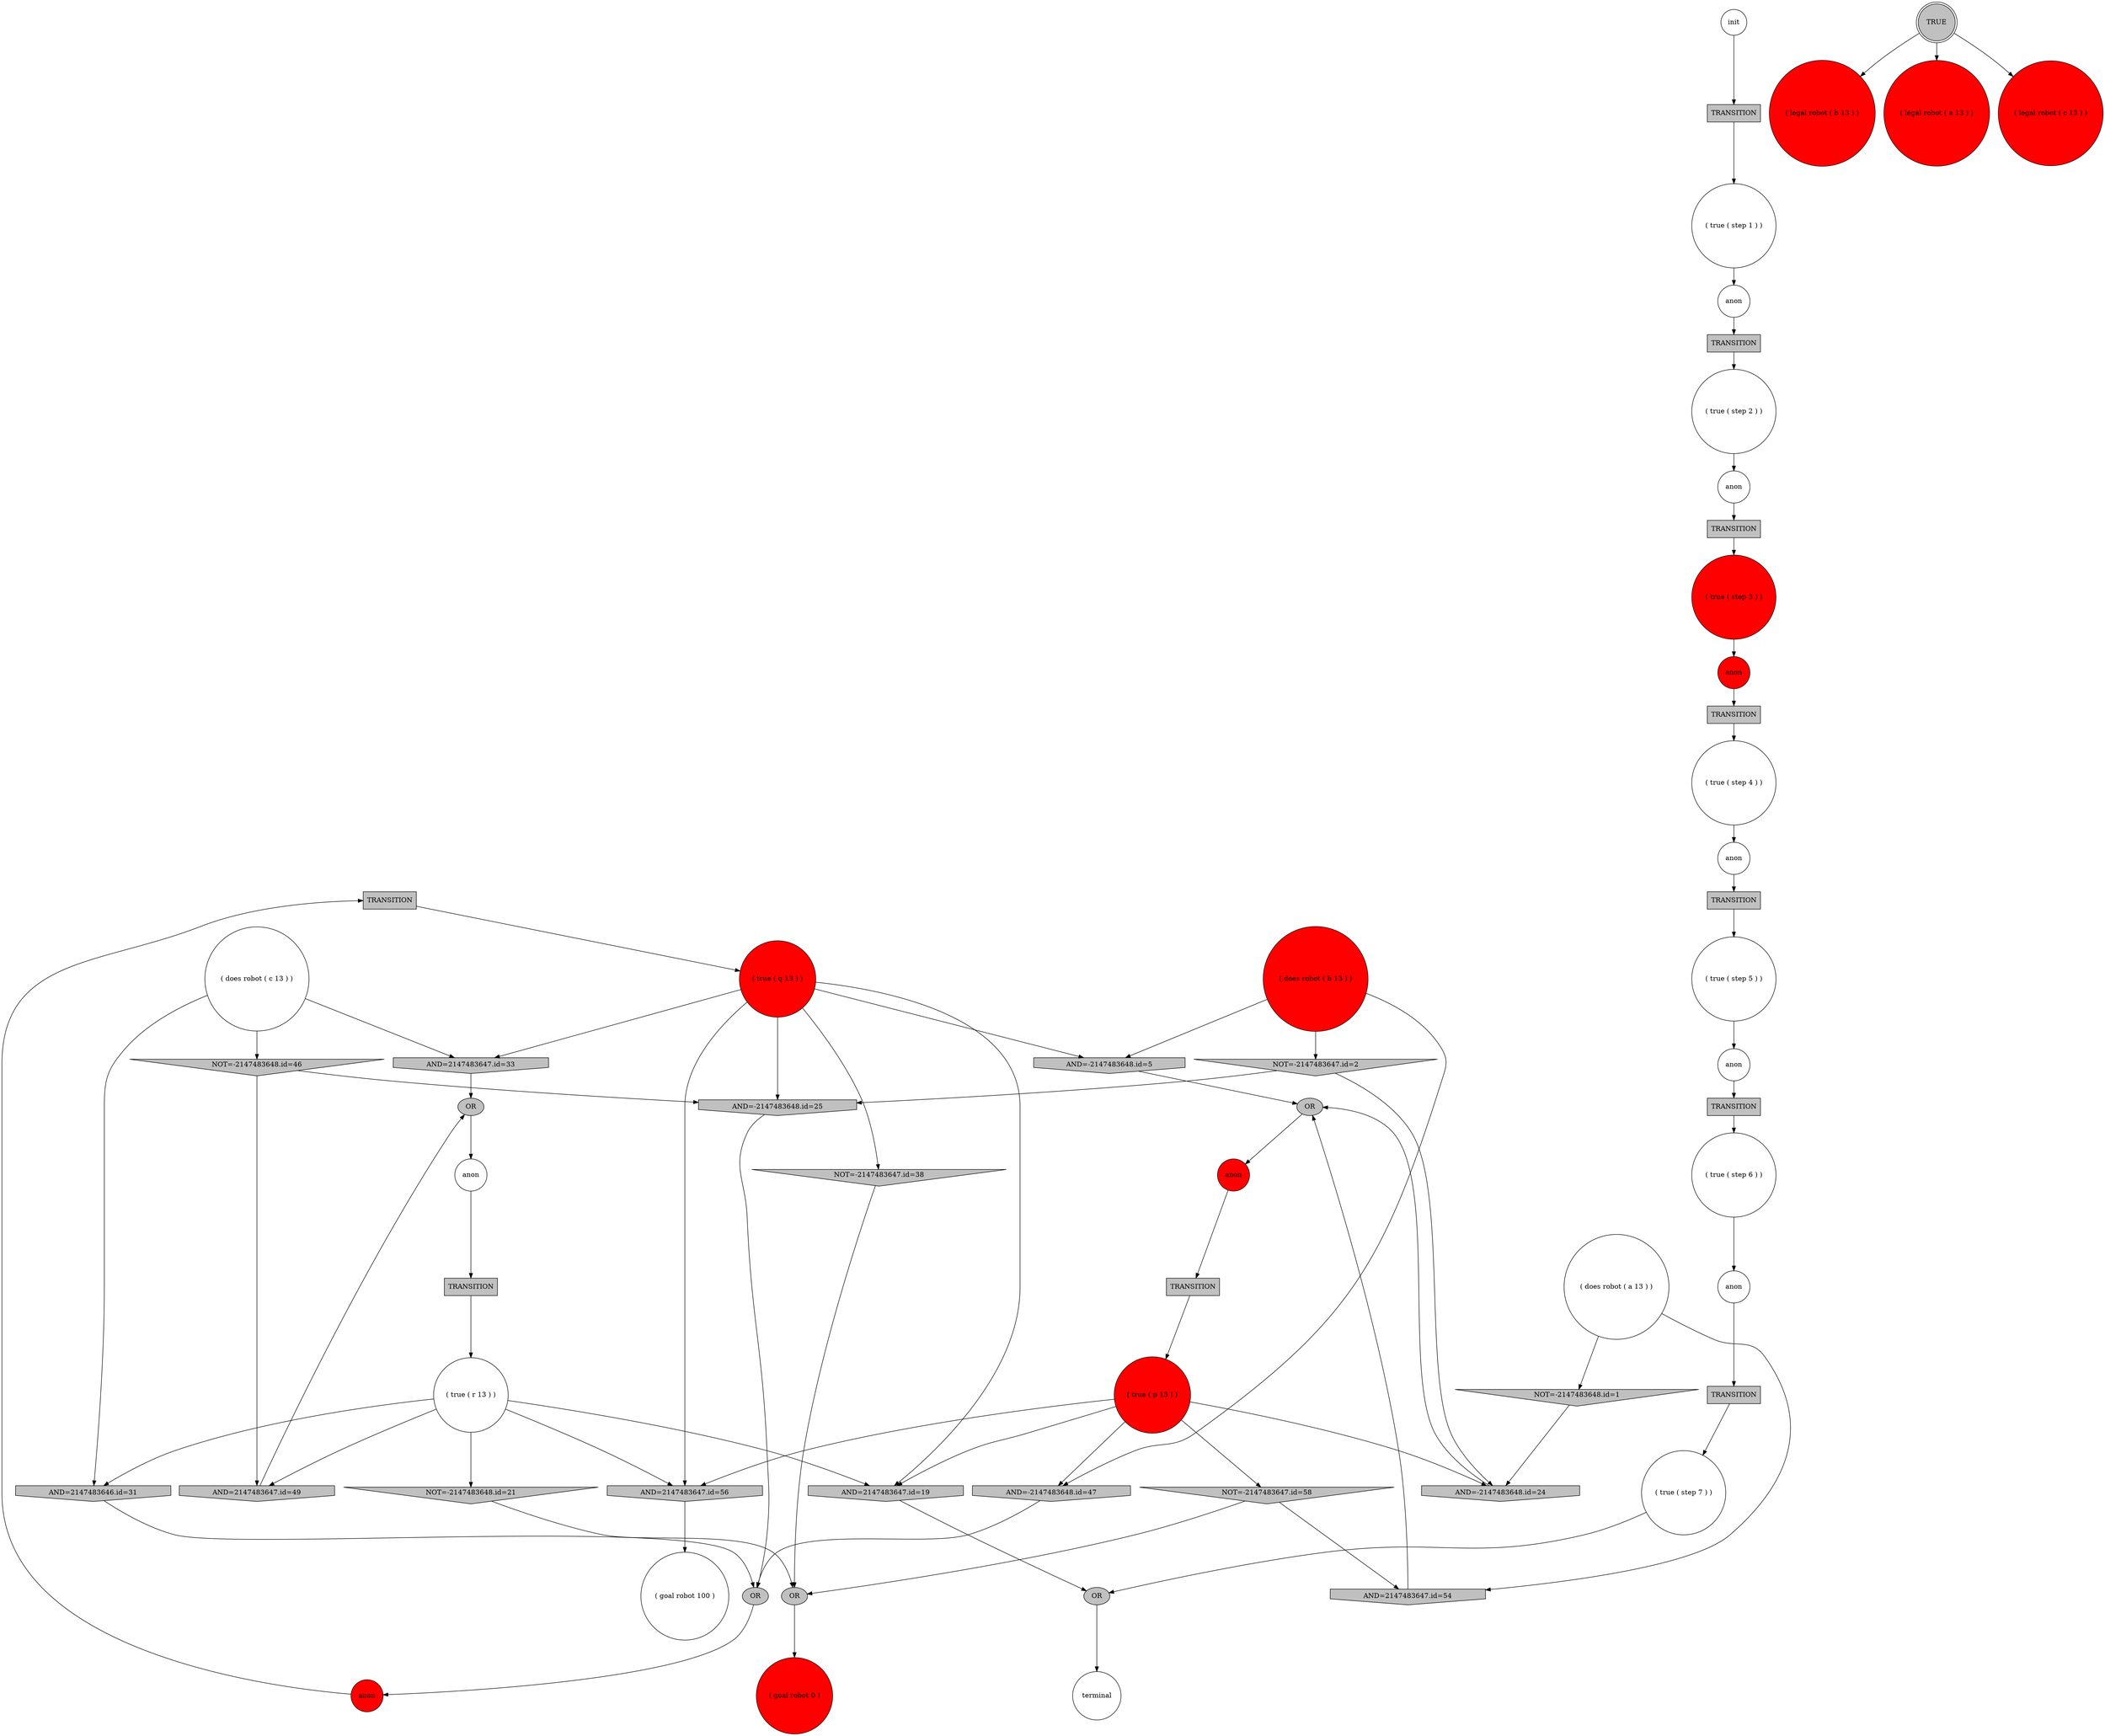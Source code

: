 digraph propNet
{
	"@68788076"[shape=box, style= filled, fillcolor=grey, label="TRANSITION"]; "@68788076"->"@78cf640b"; 
	"@41404132"[shape=invtriangle, style= filled, fillcolor=grey, label="NOT=-2147483648.id=1"]; "@41404132"->"@6505ee23"; 
	"@7b73a3d8"[shape=invtriangle, style= filled, fillcolor=grey, label="NOT=-2147483647.id=2"]; "@7b73a3d8"->"@434e182c"; "@7b73a3d8"->"@6505ee23"; 
	"@1a3b1aeb"[shape=doublecircle, style= filled, fillcolor=grey, label="TRUE"]; "@1a3b1aeb"->"@16b7333c"; "@1a3b1aeb"->"@3874bce3"; "@1a3b1aeb"->"@e3659fb"; 
	"@59be1951"[shape=circle, style= filled, fillcolor=white, label="terminal"]; 
	"@5d8b5497"[shape=invhouse, style= filled, fillcolor=grey, label="AND=-2147483648.id=5"]; "@5d8b5497"->"@de734b3"; 
	"@38cb29d5"[shape=circle, style= filled, fillcolor=white, label="( true ( step 2 ) )"]; "@38cb29d5"->"@43bc6113"; 
	"@3a387b0a"[shape=ellipse, style= filled, fillcolor=grey, label="OR"]; "@3a387b0a"->"@59be1951"; 
	"@933d00a"[shape=ellipse, style= filled, fillcolor=grey, label="OR"]; "@933d00a"->"@344346b9"; 
	"@7ce5f5d8"[shape=circle, style= filled, fillcolor=white, label="( true ( step 5 ) )"]; "@7ce5f5d8"->"@2aa95e5"; 
	"@dbd1c82"[shape=circle, style= filled, fillcolor=red, label="anon"]; "@dbd1c82"->"@711fb2b0"; 
	"@de734b3"[shape=ellipse, style= filled, fillcolor=grey, label="OR"]; "@de734b3"->"@dbd1c82"; 
	"@1c5e2d2d"[shape=circle, style= filled, fillcolor=white, label="( true ( step 4 ) )"]; "@1c5e2d2d"->"@e7e4440"; 
	"@718d8016"[shape=ellipse, style= filled, fillcolor=grey, label="OR"]; "@718d8016"->"@1f6016b1"; 
	"@2848a180"[shape=circle, style= filled, fillcolor=white, label="( does robot ( a 13 ) )"]; "@2848a180"->"@41404132"; "@2848a180"->"@5b722409"; 
	"@1f6016b1"[shape=circle, style= filled, fillcolor=white, label="anon"]; "@1f6016b1"->"@45ce4a37"; 
	"@5d9b9c49"[shape=circle, style= filled, fillcolor=white, label="( true ( step 6 ) )"]; "@5d9b9c49"->"@70fb179b"; 
	"@4d2b6705"[shape=circle, style= filled, fillcolor=white, label="( does robot ( c 13 ) )"]; "@4d2b6705"->"@16c39a43"; "@4d2b6705"->"@57ea4a18"; "@4d2b6705"->"@d46617f"; 
	"@e7e4440"[shape=circle, style= filled, fillcolor=white, label="anon"]; "@e7e4440"->"@6e58ba7c"; 
	"@4b2641ab"[shape=invhouse, style= filled, fillcolor=grey, label="AND=2147483647.id=19"]; "@4b2641ab"->"@3a387b0a"; 
	"@43bc6113"[shape=circle, style= filled, fillcolor=white, label="anon"]; "@43bc6113"->"@5dff6353"; 
	"@4886625c"[shape=invtriangle, style= filled, fillcolor=grey, label="NOT=-2147483648.id=21"]; "@4886625c"->"@933d00a"; 
	"@344346b9"[shape=circle, style= filled, fillcolor=red, label="( goal robot 0 )"]; 
	"@5387d8a5"[shape=box, style= filled, fillcolor=grey, label="TRANSITION"]; "@5387d8a5"->"@38cb29d5"; 
	"@6505ee23"[shape=invhouse, style= filled, fillcolor=grey, label="AND=-2147483648.id=24"]; "@6505ee23"->"@de734b3"; 
	"@434e182c"[shape=invhouse, style= filled, fillcolor=grey, label="AND=-2147483648.id=25"]; "@434e182c"->"@5b7ef01d"; 
	"@5b7ef01d"[shape=ellipse, style= filled, fillcolor=grey, label="OR"]; "@5b7ef01d"->"@2fe8103"; 
	"@711fb2b0"[shape=box, style= filled, fillcolor=grey, label="TRANSITION"]; "@711fb2b0"->"@55b910c7"; 
	"@1ad9a909"[shape=circle, style= filled, fillcolor=red, label="( does robot ( b 13 ) )"]; "@1ad9a909"->"@49bb8f30"; "@1ad9a909"->"@7b73a3d8"; "@1ad9a909"->"@5d8b5497"; 
	"@2fe8103"[shape=circle, style= filled, fillcolor=red, label="anon"]; "@2fe8103"->"@68788076"; 
	"@6e58ba7c"[shape=box, style= filled, fillcolor=grey, label="TRANSITION"]; "@6e58ba7c"->"@7ce5f5d8"; 
	"@d46617f"[shape=invhouse, style= filled, fillcolor=grey, label="AND=2147483646.id=31"]; "@d46617f"->"@5b7ef01d"; 
	"@56c4fa94"[shape=box, style= filled, fillcolor=grey, label="TRANSITION"]; "@56c4fa94"->"@18f1ff1b"; 
	"@16c39a43"[shape=invhouse, style= filled, fillcolor=grey, label="AND=2147483647.id=33"]; "@16c39a43"->"@718d8016"; 
	"@7a13be90"[shape=circle, style= filled, fillcolor=white, label="init"]; "@7a13be90"->"@56c4fa94"; 
	"@3874bce3"[shape=circle, style= filled, fillcolor=red, label="( legal robot ( a 13 ) )"]; 
	"@78cf640b"[shape=circle, style= filled, fillcolor=red, label="( true ( q 13 ) )"]; "@78cf640b"->"@16c39a43"; "@78cf640b"->"@434e182c"; "@78cf640b"->"@5c720096"; "@78cf640b"->"@9a5462f"; "@78cf640b"->"@5d8b5497"; "@78cf640b"->"@4b2641ab"; 
	"@5a2daee1"[shape=circle, style= filled, fillcolor=red, label="anon"]; "@5a2daee1"->"@6134f4d5"; 
	"@5c720096"[shape=invtriangle, style= filled, fillcolor=grey, label="NOT=-2147483647.id=38"]; "@5c720096"->"@933d00a"; 
	"@36fcba16"[shape=box, style= filled, fillcolor=grey, label="TRANSITION"]; "@36fcba16"->"@5d9b9c49"; 
	"@c7d797a"[shape=circle, style= filled, fillcolor=white, label="anon"]; "@c7d797a"->"@5387d8a5"; 
	"@2f521a0f"[shape=box, style= filled, fillcolor=grey, label="TRANSITION"]; "@2f521a0f"->"@745dd195"; 
	"@55b910c7"[shape=circle, style= filled, fillcolor=red, label="( true ( p 13 ) )"]; "@55b910c7"->"@6505ee23"; "@55b910c7"->"@9a5462f"; "@55b910c7"->"@49bb8f30"; "@55b910c7"->"@4b2641ab"; "@55b910c7"->"@a1005df"; 
	"@16b7333c"[shape=circle, style= filled, fillcolor=red, label="( legal robot ( b 13 ) )"]; 
	"@745dd195"[shape=circle, style= filled, fillcolor=white, label="( true ( step 7 ) )"]; "@745dd195"->"@3a387b0a"; 
	"@6134f4d5"[shape=box, style= filled, fillcolor=grey, label="TRANSITION"]; "@6134f4d5"->"@1c5e2d2d"; 
	"@57ea4a18"[shape=invtriangle, style= filled, fillcolor=grey, label="NOT=-2147483648.id=46"]; "@57ea4a18"->"@434e182c"; "@57ea4a18"->"@59a4475e"; 
	"@49bb8f30"[shape=invhouse, style= filled, fillcolor=grey, label="AND=-2147483648.id=47"]; "@49bb8f30"->"@5b7ef01d"; 
	"@5dff6353"[shape=box, style= filled, fillcolor=grey, label="TRANSITION"]; "@5dff6353"->"@378a8880"; 
	"@59a4475e"[shape=invhouse, style= filled, fillcolor=grey, label="AND=2147483647.id=49"]; "@59a4475e"->"@718d8016"; 
	"@378a8880"[shape=circle, style= filled, fillcolor=red, label="( true ( step 3 ) )"]; "@378a8880"->"@5a2daee1"; 
	"@2aa95e5"[shape=circle, style= filled, fillcolor=white, label="anon"]; "@2aa95e5"->"@36fcba16"; 
	"@70fb179b"[shape=circle, style= filled, fillcolor=white, label="anon"]; "@70fb179b"->"@2f521a0f"; 
	"@3d9bd2ef"[shape=circle, style= filled, fillcolor=white, label="( true ( r 13 ) )"]; "@3d9bd2ef"->"@d46617f"; "@3d9bd2ef"->"@59a4475e"; "@3d9bd2ef"->"@9a5462f"; "@3d9bd2ef"->"@4886625c"; "@3d9bd2ef"->"@4b2641ab"; 
	"@5b722409"[shape=invhouse, style= filled, fillcolor=grey, label="AND=2147483647.id=54"]; "@5b722409"->"@de734b3"; 
	"@6805678d"[shape=circle, style= filled, fillcolor=white, label="( goal robot 100 )"]; 
	"@9a5462f"[shape=invhouse, style= filled, fillcolor=grey, label="AND=2147483647.id=56"]; "@9a5462f"->"@6805678d"; 
	"@e3659fb"[shape=circle, style= filled, fillcolor=red, label="( legal robot ( c 13 ) )"]; 
	"@a1005df"[shape=invtriangle, style= filled, fillcolor=grey, label="NOT=-2147483647.id=58"]; "@a1005df"->"@933d00a"; "@a1005df"->"@5b722409"; 
	"@18f1ff1b"[shape=circle, style= filled, fillcolor=white, label="( true ( step 1 ) )"]; "@18f1ff1b"->"@c7d797a"; 
	"@45ce4a37"[shape=box, style= filled, fillcolor=grey, label="TRANSITION"]; "@45ce4a37"->"@3d9bd2ef"; 
}